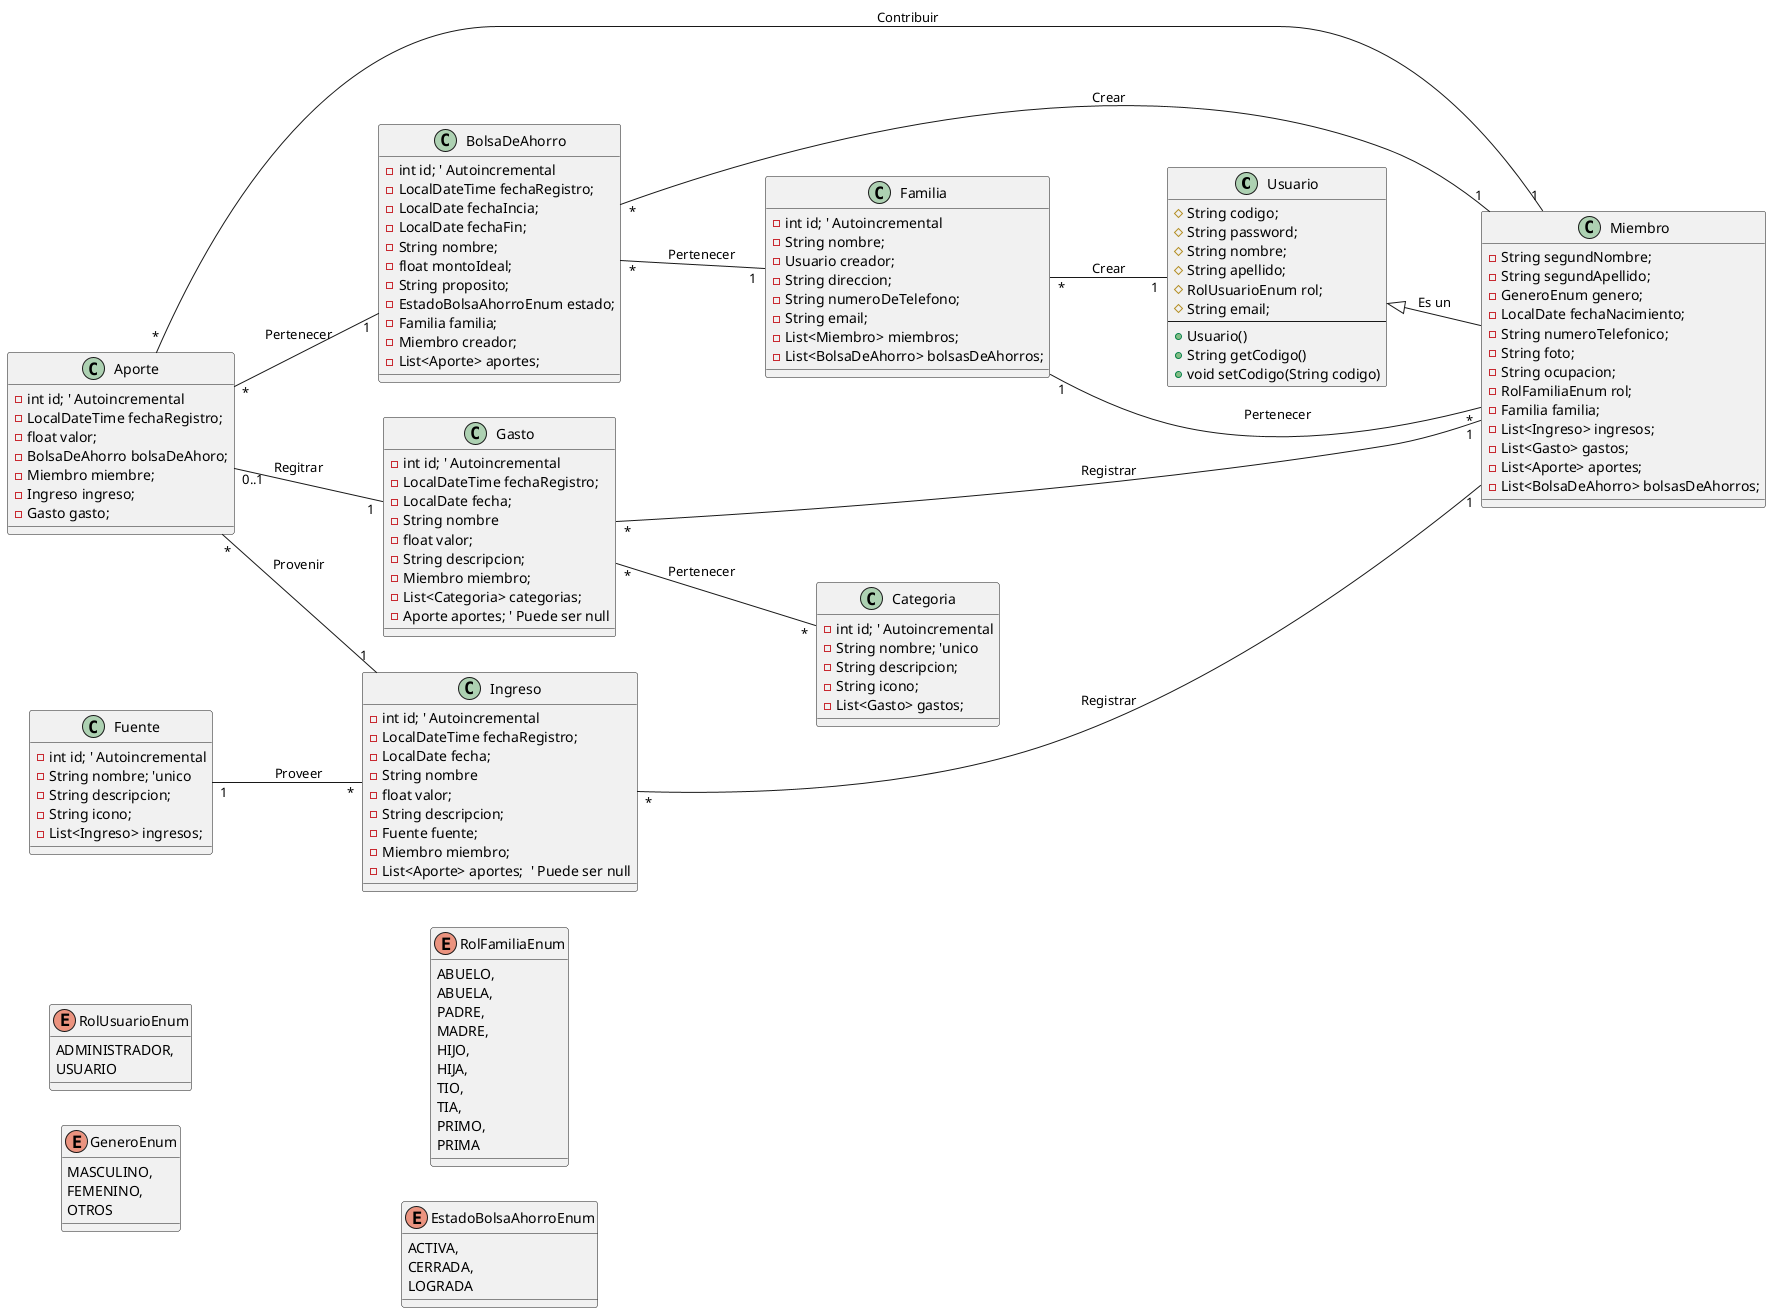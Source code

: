 @startuml
left to right direction

'--------------
' CLASES CONCEPTUALES
'--------------

class Usuario{
    # String codigo; 
    # String password;
    # String nombre;
    # String apellido;
    # RolUsuarioEnum rol; 
    # String email;
    --
    + Usuario()
    + String getCodigo()
    + void setCodigo(String codigo)
}

class Familia{
    - int id; ' Autoincremental
    - String nombre;
    - Usuario creador;
    - String direccion;
    - String numeroDeTelefono;  
    - String email;
    ' Relaciones
    - List<Miembro> miembros;
    - List<BolsaDeAhorro> bolsasDeAhorros;
}

class Miembro{
    - String segundNombre;
    - String segundApellido;
    - GeneroEnum genero; 
    - LocalDate fechaNacimiento;
    - String numeroTelefonico;
    - String foto;
    - String ocupacion;
       ' Relaciones
    - RolFamiliaEnum rol; 
    - Familia familia;
    - List<Ingreso> ingresos;
    - List<Gasto> gastos;
    - List<Aporte> aportes;
    - List<BolsaDeAhorro> bolsasDeAhorros;
}

class Fuente {
    - int id; ' Autoincremental
    - String nombre; 'unico
    - String descripcion; 
    - String icono;
    ' Relaciones
    - List<Ingreso> ingresos;
}

class Ingreso{
    - int id; ' Autoincremental
    ' Fecha actual automatica 
    - LocalDateTime fechaRegistro; 
    - LocalDate fecha;
    - String nombre
    - float valor;
    - String descripcion;
    ' Realaciones
    - Fuente fuente;
    - Miembro miembro;
    - List<Aporte> aportes;  ' Puede ser null
}

class Categoria{
    - int id; ' Autoincremental
    - String nombre; 'unico
    - String descripcion; 
    - String icono;
    ' Realaciones
    - List<Gasto> gastos; 
}

class Gasto{
    - int id; ' Autoincremental
    ' Fecha actual automatica 
    - LocalDateTime fechaRegistro; 
    - LocalDate fecha;
    - String nombre
    - float valor;
    - String descripcion;
     ' Realaciones
    - Miembro miembro;
    - List<Categoria> categorias;
    - Aporte aportes; ' Puede ser null
}

class BolsaDeAhorro{
     - int id; ' Autoincremental
     - LocalDateTime fechaRegistro; 
     - LocalDate fechaIncia; 
     - LocalDate fechaFin; 
     - String nombre;
     - float montoIdeal;
     - String proposito;
      ' Realaciones
     - EstadoBolsaAhorroEnum estado;
     - Familia familia;
     - Miembro creador;
     - List<Aporte> aportes;
}


class Aporte{
    - int id; ' Autoincremental
    - LocalDateTime fechaRegistro;
    - float valor;
       ' Realaciones
    - BolsaDeAhorro bolsaDeAhoro;
    - Miembro miembre;
    - Ingreso ingreso;
    - Gasto gasto;

}

'--------------
' RELACONES
'--------------
Usuario <|-- Miembro : Es un
Familia "1" -- "*" Miembro : Pertenecer
Familia "*" -- "1" Usuario : Crear
Fuente "1" -- "*" Ingreso : Proveer
Ingreso "*" -- "1" Miembro : Registrar
Gasto "*" -- "*" Categoria : Pertenecer
Gasto "*" -- "1" Miembro : Registrar
BolsaDeAhorro "*" -- "1" Familia : Pertenecer
BolsaDeAhorro "*" -- "1" Miembro : Crear
Aporte "*" -- "1" Miembro : Contribuir
Aporte "*" -- "1" BolsaDeAhorro : Pertenecer
Aporte "*" -- "1" Ingreso : Provenir
Aporte "0..1" -- "1" Gasto : Regitrar

'--------------
' ENUMERACIONES
'--------------

enum RolUsuarioEnum{
     ADMINISTRADOR,
      USUARIO
}

enum GeneroEnum{
     MASCULINO, 
    FEMENINO, 
    OTROS
}

enum RolFamiliaEnum{
    ABUELO, 
    ABUELA, 
    PADRE, 
    MADRE, 
    HIJO, 
    HIJA, 
    TIO, 
    TIA, 
    PRIMO, 
    PRIMA 
}

enum EstadoBolsaAhorroEnum{
    ACTIVA, 
    CERRADA, 
    LOGRADA   

}

@enduml
